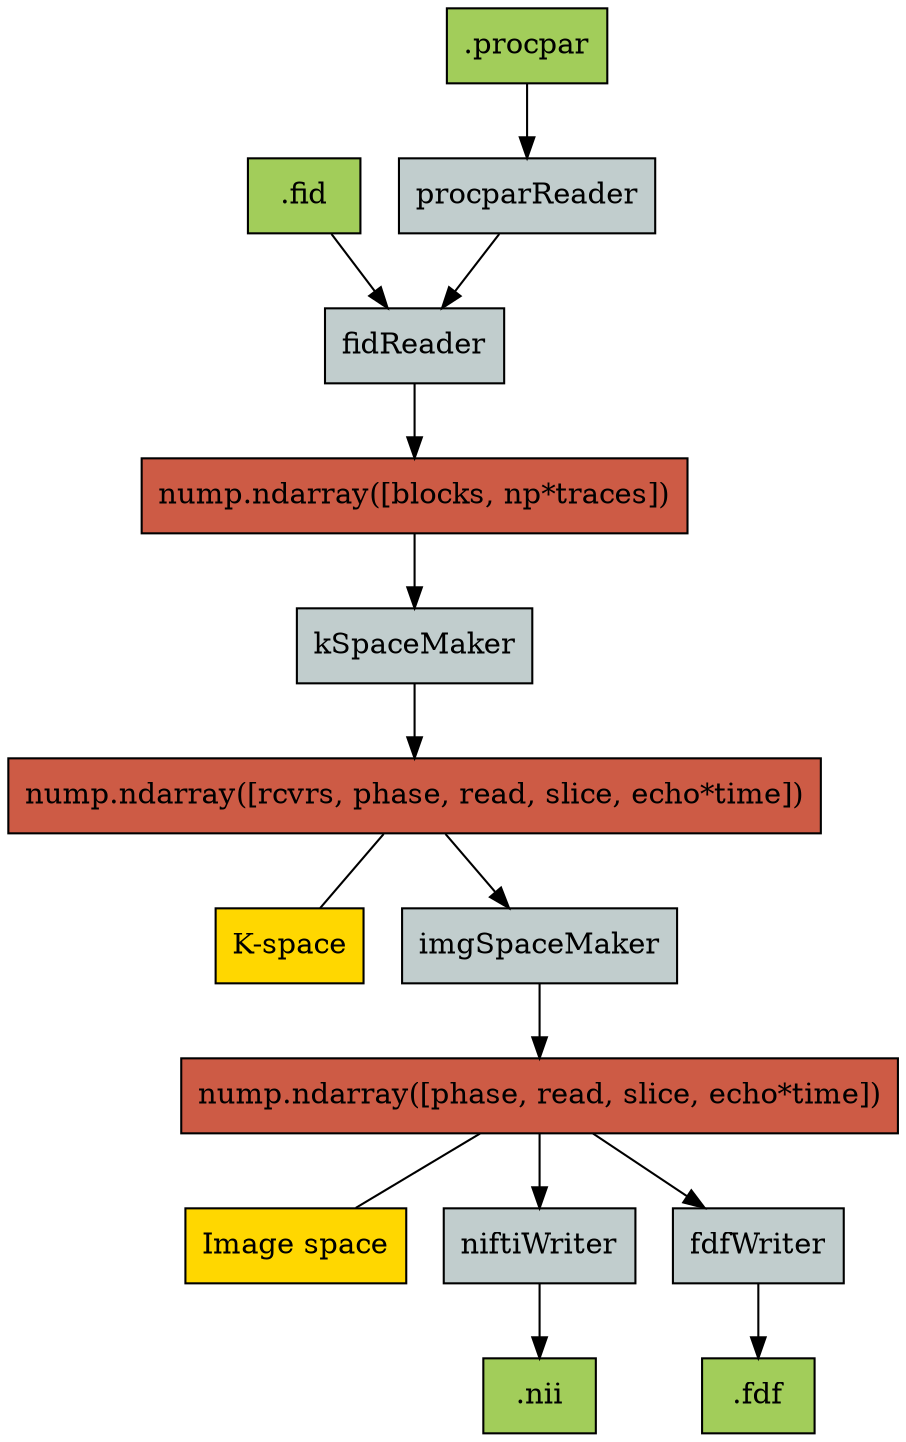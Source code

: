digraph "pyrecon path" {
	graph [bb="0,0,337,684"];
	node [color=black,
		fillcolor=azure3,
		label="\N",
		shape=box,
		style=filled
	];
	edge [len=1];
	fid	 [fillcolor=darkolivegreen3,
		height="0.5",
		label=".fid",
		pos="106,594",
		width="0.75"];
	FR	 [height="0.5",
		label=fidReader,
		pos="152,522",
		width="0.97222"];
	fid -> FR	 [pos="e,140.24,540.41 117.61,575.83 122.8,567.71 129.02,557.96 134.74,549.01"];
	"np.fid"	 [fillcolor=coral3,
		height="0.5",
		label="nump.ndarray([blocks, np*traces])",
		pos="152,450",
		width="2.8611"];
	FR -> "np.fid"	 [pos="e,152,468.41 152,503.83 152,496.13 152,486.97 152,478.42"];
	fdf	 [fillcolor=darkolivegreen3,
		height="0.5",
		label=".fdf",
		pos="292,18",
		width="0.75"];
	nifti	 [fillcolor=darkolivegreen3,
		height="0.5",
		label=".nii",
		pos="203,18",
		width="0.75"];
	pp	 [fillcolor=darkolivegreen3,
		height="0.5",
		label=".procpar",
		pos="199,666",
		width="0.86111"];
	PR	 [height="0.5",
		label=procparReader,
		pos="199,594",
		width="1.3333"];
	pp -> PR	 [pos="e,199,612.41 199,647.83 199,640.13 199,630.97 199,622.42"];
	PR -> FR	 [pos="e,164.02,540.41 187.14,575.83 181.84,567.71 175.48,557.96 169.63,549.01"];
	K	 [fillcolor=gold,
		height="0.5",
		label="K-space",
		pos="102,234",
		width="0.83333"];
	I	 [fillcolor=gold,
		height="0.5",
		label="Image space",
		pos="106,90",
		width="1.1667"];
	KM	 [height="0.5",
		label=kSpaceMaker,
		pos="152,378",
		width="1.2778"];
	"np.fid" -> KM	 [pos="e,152,396.41 152,431.83 152,424.13 152,414.97 152,406.42"];
	"np.kspace"	 [fillcolor=coral3,
		height="0.5",
		label="nump.ndarray([rcvrs, phase, read, slice, echo*time])",
		pos="152,306",
		width="4.2222"];
	KM -> "np.kspace"	 [pos="e,152,324.41 152,359.83 152,352.13 152,342.97 152,334.42"];
	"np.kspace" -> K	 [arrowhead=none,
		pos="139.38,287.83 131.86,277 122.34,263.29 114.79,252.41"];
	IM	 [height="0.5",
		label=imgSpaceMaker,
		pos="203,234",
		width="1.4722"];
	"np.kspace" -> IM	 [pos="e,189.96,252.41 164.87,287.83 170.68,279.62 177.67,269.76 184.06,260.73"];
	"np.nifti"	 [fillcolor=coral3,
		height="0.5",
		label="nump.ndarray([phase, read, slice, echo*time])",
		pos="203,162",
		width="3.7222"];
	IM -> "np.nifti"	 [pos="e,203,180.41 203,215.83 203,208.13 203,198.97 203,190.42"];
	"np.nifti" -> I	 [arrowhead=none,
		pos="178.52,143.83 163.82,132.92 145.17,119.08 130.47,108.16"];
	NW	 [height="0.5",
		label=niftiWriter,
		pos="203,90",
		width="1.0278"];
	"np.nifti" -> NW	 [pos="e,203,108.41 203,143.83 203,136.13 203,126.97 203,118.42"];
	FW	 [height="0.5",
		label=fdfWriter,
		pos="292,90",
		width="0.94444"];
	"np.nifti" -> FW	 [pos="e,269.55,108.16 225.46,143.83 236.42,134.96 249.77,124.16 261.63,114.57"];
	NW -> nifti	 [pos="e,203,36.413 203,71.831 203,64.131 203,54.974 203,46.417"];
	FW -> fdf	 [pos="e,292,36.413 292,71.831 292,64.131 292,54.974 292,46.417"];
}

